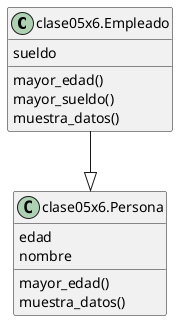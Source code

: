 @startuml classes

' El comando para generar el diagrama es: pyreverse -ASmy -o puml clase05x6.py
' La solución la hallé en: https://github.com/PyCQA/pylint/issues/5950
' https://pylint.pycqa.org/en/v2.15.3/pyreverse.html

set namespaceSeparator none
class "clase05x6.Empleado" as clase05x6.Empleado {
  sueldo
  mayor_edad()
  mayor_sueldo()
  muestra_datos()
}
class "clase05x6.Persona" as clase05x6.Persona {
  edad
  nombre
  mayor_edad()
  muestra_datos()
}
clase05x6.Empleado --|> clase05x6.Persona
@enduml
